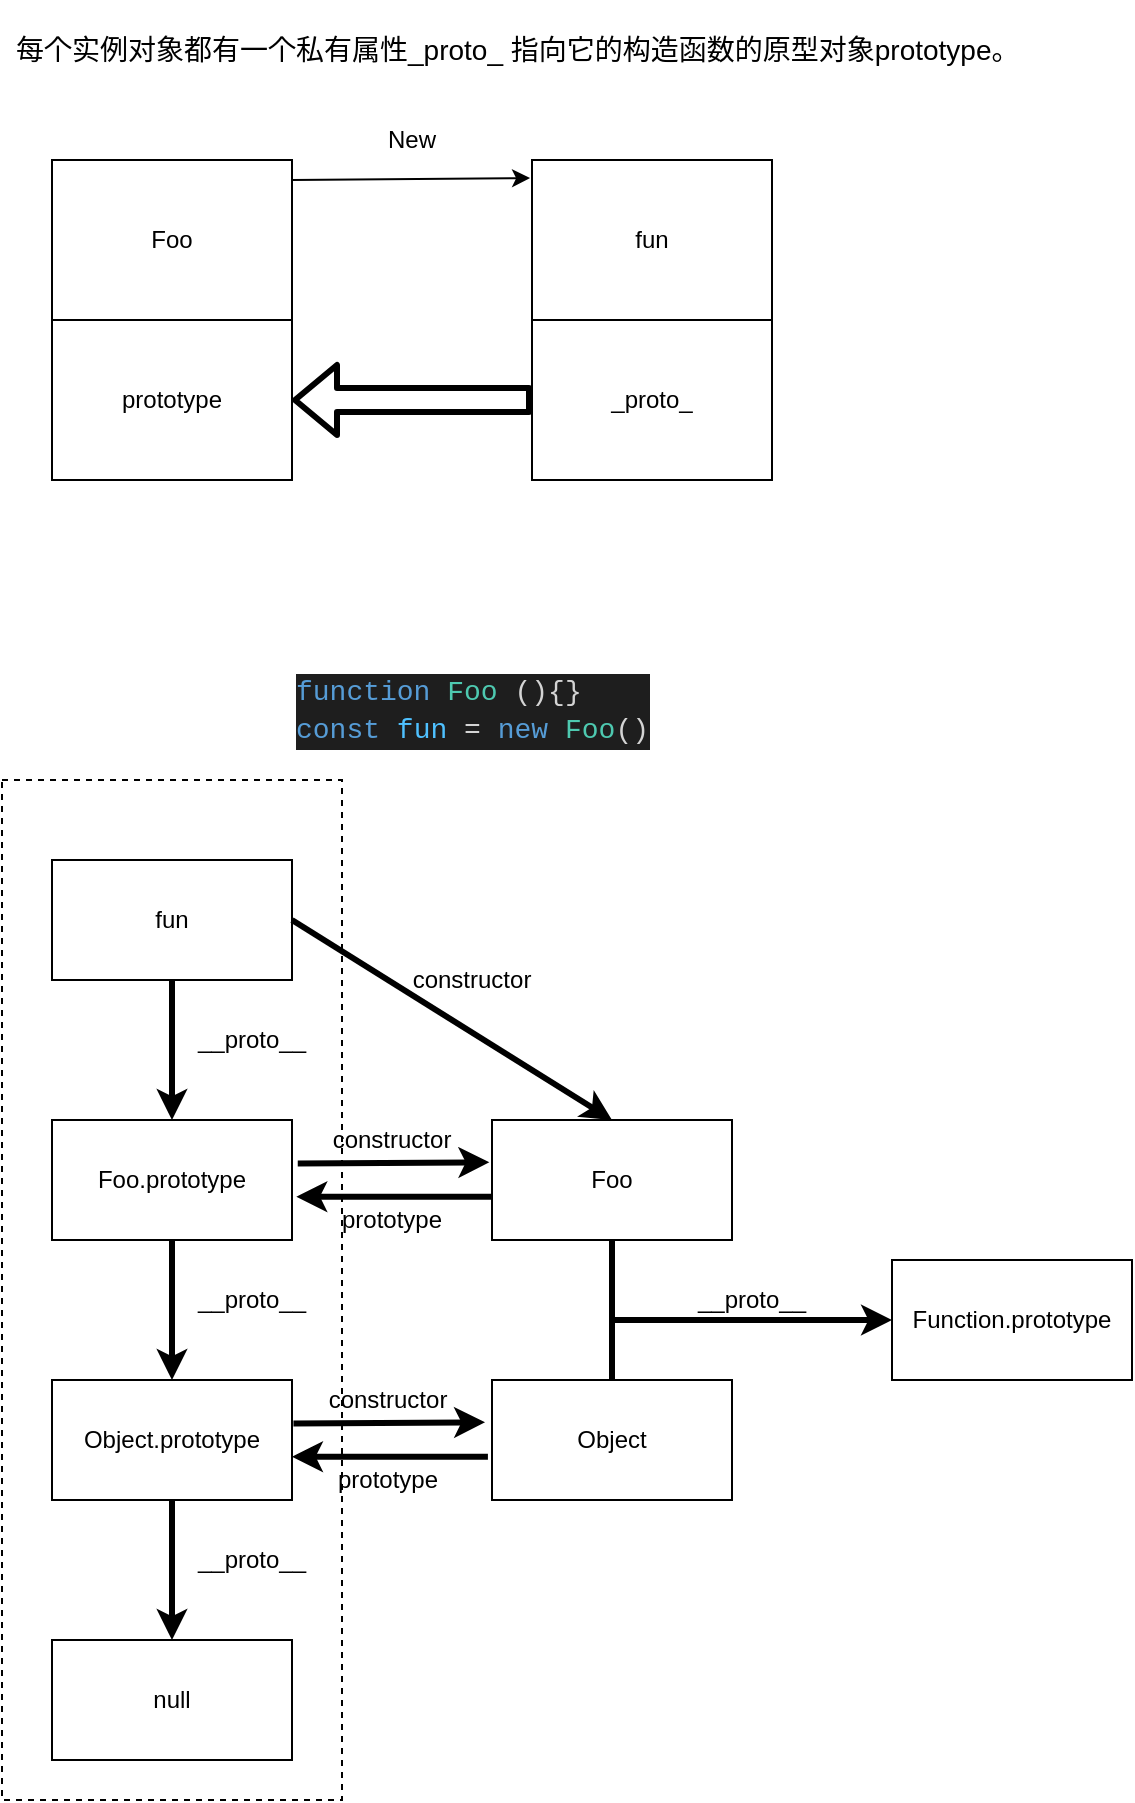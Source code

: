 <mxfile version="15.0.3" type="github">
  <diagram id="AToCV-rdvxsU_KGPUyNA" name="Page-1">
    <mxGraphModel dx="1087" dy="507" grid="1" gridSize="10" guides="1" tooltips="1" connect="1" arrows="1" fold="1" page="1" pageScale="1" pageWidth="827" pageHeight="1169" math="0" shadow="0">
      <root>
        <mxCell id="0" />
        <mxCell id="1" parent="0" />
        <mxCell id="P7jtlUwtIv9MQmYJ9Uit-46" value="" style="rounded=0;whiteSpace=wrap;html=1;align=left;dashed=1;" vertex="1" parent="1">
          <mxGeometry x="95" y="470" width="170" height="510" as="geometry" />
        </mxCell>
        <mxCell id="P7jtlUwtIv9MQmYJ9Uit-3" value="prototype" style="rounded=0;whiteSpace=wrap;html=1;" vertex="1" parent="1">
          <mxGeometry x="120" y="240" width="120" height="80" as="geometry" />
        </mxCell>
        <mxCell id="P7jtlUwtIv9MQmYJ9Uit-4" value="Foo" style="rounded=0;whiteSpace=wrap;html=1;" vertex="1" parent="1">
          <mxGeometry x="120" y="160" width="120" height="80" as="geometry" />
        </mxCell>
        <mxCell id="P7jtlUwtIv9MQmYJ9Uit-5" value="" style="endArrow=classic;html=1;entryX=-0.008;entryY=0.113;entryDx=0;entryDy=0;entryPerimeter=0;" edge="1" parent="1" target="P7jtlUwtIv9MQmYJ9Uit-8">
          <mxGeometry width="50" height="50" relative="1" as="geometry">
            <mxPoint x="240" y="170" as="sourcePoint" />
            <mxPoint x="320" y="170" as="targetPoint" />
          </mxGeometry>
        </mxCell>
        <mxCell id="P7jtlUwtIv9MQmYJ9Uit-7" value="New" style="text;html=1;strokeColor=none;fillColor=none;align=center;verticalAlign=middle;whiteSpace=wrap;rounded=0;" vertex="1" parent="1">
          <mxGeometry x="280" y="140" width="40" height="20" as="geometry" />
        </mxCell>
        <mxCell id="P7jtlUwtIv9MQmYJ9Uit-8" value="fun" style="rounded=0;whiteSpace=wrap;html=1;" vertex="1" parent="1">
          <mxGeometry x="360" y="160" width="120" height="80" as="geometry" />
        </mxCell>
        <mxCell id="P7jtlUwtIv9MQmYJ9Uit-9" value="_proto_" style="rounded=0;whiteSpace=wrap;html=1;" vertex="1" parent="1">
          <mxGeometry x="360" y="240" width="120" height="80" as="geometry" />
        </mxCell>
        <mxCell id="P7jtlUwtIv9MQmYJ9Uit-12" value="&lt;font style=&quot;font-size: 14px&quot;&gt;每个实例对象都有一个私有属性_proto_ 指向它的构造函数的原型对象prototype。&lt;/font&gt;" style="text;html=1;strokeColor=none;fillColor=none;align=left;verticalAlign=middle;whiteSpace=wrap;rounded=0;" vertex="1" parent="1">
          <mxGeometry x="100" y="80" width="510" height="50" as="geometry" />
        </mxCell>
        <mxCell id="P7jtlUwtIv9MQmYJ9Uit-14" value="" style="shape=flexArrow;endArrow=classic;html=1;strokeWidth=3;exitX=0;exitY=0.5;exitDx=0;exitDy=0;entryX=1;entryY=0.5;entryDx=0;entryDy=0;" edge="1" parent="1" source="P7jtlUwtIv9MQmYJ9Uit-9" target="P7jtlUwtIv9MQmYJ9Uit-3">
          <mxGeometry width="50" height="50" relative="1" as="geometry">
            <mxPoint x="390" y="270" as="sourcePoint" />
            <mxPoint x="440" y="220" as="targetPoint" />
          </mxGeometry>
        </mxCell>
        <mxCell id="P7jtlUwtIv9MQmYJ9Uit-15" value="&lt;div style=&quot;color: rgb(212 , 212 , 212) ; background-color: rgb(30 , 30 , 30) ; font-family: &amp;#34;consolas&amp;#34; , &amp;#34;courier new&amp;#34; , monospace ; font-size: 14px ; line-height: 19px&quot;&gt;&lt;div&gt;&lt;span style=&quot;color: #569cd6&quot;&gt;function&lt;/span&gt;&amp;nbsp;&lt;span style=&quot;color: #4ec9b0&quot;&gt;Foo&lt;/span&gt;&amp;nbsp;(){}&lt;/div&gt;&lt;div&gt;&lt;span style=&quot;color: #569cd6&quot;&gt;const&lt;/span&gt;&amp;nbsp;&lt;span style=&quot;color: #4fc1ff&quot;&gt;fun&lt;/span&gt;&amp;nbsp;=&amp;nbsp;&lt;span style=&quot;color: #569cd6&quot;&gt;new&lt;/span&gt;&amp;nbsp;&lt;span style=&quot;color: #4ec9b0&quot;&gt;Foo&lt;/span&gt;()&lt;/div&gt;&lt;/div&gt;" style="text;html=1;strokeColor=none;fillColor=none;align=left;verticalAlign=middle;whiteSpace=wrap;rounded=0;" vertex="1" parent="1">
          <mxGeometry x="240" y="410" width="170" height="50" as="geometry" />
        </mxCell>
        <mxCell id="P7jtlUwtIv9MQmYJ9Uit-18" style="edgeStyle=orthogonalEdgeStyle;rounded=0;orthogonalLoop=1;jettySize=auto;html=1;entryX=0.5;entryY=0;entryDx=0;entryDy=0;strokeWidth=3;" edge="1" parent="1" source="P7jtlUwtIv9MQmYJ9Uit-16" target="P7jtlUwtIv9MQmYJ9Uit-17">
          <mxGeometry relative="1" as="geometry" />
        </mxCell>
        <mxCell id="P7jtlUwtIv9MQmYJ9Uit-16" value="fun" style="rounded=0;whiteSpace=wrap;html=1;align=center;" vertex="1" parent="1">
          <mxGeometry x="120" y="510" width="120" height="60" as="geometry" />
        </mxCell>
        <mxCell id="P7jtlUwtIv9MQmYJ9Uit-21" style="edgeStyle=orthogonalEdgeStyle;rounded=0;orthogonalLoop=1;jettySize=auto;html=1;entryX=0.5;entryY=0;entryDx=0;entryDy=0;strokeWidth=3;" edge="1" parent="1" source="P7jtlUwtIv9MQmYJ9Uit-17" target="P7jtlUwtIv9MQmYJ9Uit-20">
          <mxGeometry relative="1" as="geometry" />
        </mxCell>
        <mxCell id="P7jtlUwtIv9MQmYJ9Uit-17" value="Foo.prototype" style="rounded=0;whiteSpace=wrap;html=1;align=center;" vertex="1" parent="1">
          <mxGeometry x="120" y="640" width="120" height="60" as="geometry" />
        </mxCell>
        <mxCell id="P7jtlUwtIv9MQmYJ9Uit-19" value="__proto__" style="text;html=1;strokeColor=none;fillColor=none;align=center;verticalAlign=middle;whiteSpace=wrap;rounded=0;" vertex="1" parent="1">
          <mxGeometry x="200" y="590" width="40" height="20" as="geometry" />
        </mxCell>
        <mxCell id="P7jtlUwtIv9MQmYJ9Uit-24" style="edgeStyle=orthogonalEdgeStyle;rounded=0;orthogonalLoop=1;jettySize=auto;html=1;strokeWidth=3;" edge="1" parent="1" source="P7jtlUwtIv9MQmYJ9Uit-20" target="P7jtlUwtIv9MQmYJ9Uit-23">
          <mxGeometry relative="1" as="geometry" />
        </mxCell>
        <mxCell id="P7jtlUwtIv9MQmYJ9Uit-20" value="Object.prototype" style="rounded=0;whiteSpace=wrap;html=1;align=center;" vertex="1" parent="1">
          <mxGeometry x="120" y="770" width="120" height="60" as="geometry" />
        </mxCell>
        <mxCell id="P7jtlUwtIv9MQmYJ9Uit-22" value="__proto__" style="text;html=1;strokeColor=none;fillColor=none;align=center;verticalAlign=middle;whiteSpace=wrap;rounded=0;" vertex="1" parent="1">
          <mxGeometry x="200" y="720" width="40" height="20" as="geometry" />
        </mxCell>
        <mxCell id="P7jtlUwtIv9MQmYJ9Uit-23" value="null" style="rounded=0;whiteSpace=wrap;html=1;align=center;" vertex="1" parent="1">
          <mxGeometry x="120" y="900" width="120" height="60" as="geometry" />
        </mxCell>
        <mxCell id="P7jtlUwtIv9MQmYJ9Uit-25" value="__proto__" style="text;html=1;strokeColor=none;fillColor=none;align=center;verticalAlign=middle;whiteSpace=wrap;rounded=0;" vertex="1" parent="1">
          <mxGeometry x="200" y="850" width="40" height="20" as="geometry" />
        </mxCell>
        <mxCell id="P7jtlUwtIv9MQmYJ9Uit-26" value="Foo" style="rounded=0;whiteSpace=wrap;html=1;align=center;" vertex="1" parent="1">
          <mxGeometry x="340" y="640" width="120" height="60" as="geometry" />
        </mxCell>
        <mxCell id="P7jtlUwtIv9MQmYJ9Uit-29" value="" style="endArrow=classic;html=1;strokeWidth=3;exitX=1.024;exitY=0.363;exitDx=0;exitDy=0;entryX=-0.011;entryY=0.352;entryDx=0;entryDy=0;entryPerimeter=0;exitPerimeter=0;" edge="1" parent="1" source="P7jtlUwtIv9MQmYJ9Uit-17" target="P7jtlUwtIv9MQmYJ9Uit-26">
          <mxGeometry width="50" height="50" relative="1" as="geometry">
            <mxPoint x="390" y="720" as="sourcePoint" />
            <mxPoint x="440" y="670" as="targetPoint" />
          </mxGeometry>
        </mxCell>
        <mxCell id="P7jtlUwtIv9MQmYJ9Uit-30" value="" style="endArrow=classic;html=1;strokeWidth=3;entryX=1.018;entryY=0.639;entryDx=0;entryDy=0;exitX=0.001;exitY=0.639;exitDx=0;exitDy=0;entryPerimeter=0;exitPerimeter=0;" edge="1" parent="1" source="P7jtlUwtIv9MQmYJ9Uit-26" target="P7jtlUwtIv9MQmYJ9Uit-17">
          <mxGeometry width="50" height="50" relative="1" as="geometry">
            <mxPoint x="390" y="720" as="sourcePoint" />
            <mxPoint x="440" y="670" as="targetPoint" />
          </mxGeometry>
        </mxCell>
        <mxCell id="P7jtlUwtIv9MQmYJ9Uit-31" value="constructor" style="text;html=1;strokeColor=none;fillColor=none;align=center;verticalAlign=middle;whiteSpace=wrap;rounded=0;" vertex="1" parent="1">
          <mxGeometry x="270" y="640" width="40" height="20" as="geometry" />
        </mxCell>
        <mxCell id="P7jtlUwtIv9MQmYJ9Uit-32" value="prototype" style="text;html=1;strokeColor=none;fillColor=none;align=center;verticalAlign=middle;whiteSpace=wrap;rounded=0;" vertex="1" parent="1">
          <mxGeometry x="270" y="680" width="40" height="20" as="geometry" />
        </mxCell>
        <mxCell id="P7jtlUwtIv9MQmYJ9Uit-33" value="Object" style="rounded=0;whiteSpace=wrap;html=1;align=center;" vertex="1" parent="1">
          <mxGeometry x="340" y="770" width="120" height="60" as="geometry" />
        </mxCell>
        <mxCell id="P7jtlUwtIv9MQmYJ9Uit-36" value="" style="endArrow=classic;html=1;strokeWidth=3;exitX=1.024;exitY=0.363;exitDx=0;exitDy=0;entryX=-0.011;entryY=0.352;entryDx=0;entryDy=0;entryPerimeter=0;exitPerimeter=0;" edge="1" parent="1">
          <mxGeometry width="50" height="50" relative="1" as="geometry">
            <mxPoint x="240.72" y="791.78" as="sourcePoint" />
            <mxPoint x="336.52" y="791.12" as="targetPoint" />
          </mxGeometry>
        </mxCell>
        <mxCell id="P7jtlUwtIv9MQmYJ9Uit-37" value="" style="endArrow=classic;html=1;strokeWidth=3;entryX=1.018;entryY=0.639;entryDx=0;entryDy=0;exitX=0.001;exitY=0.639;exitDx=0;exitDy=0;entryPerimeter=0;exitPerimeter=0;" edge="1" parent="1">
          <mxGeometry width="50" height="50" relative="1" as="geometry">
            <mxPoint x="337.96" y="808.34" as="sourcePoint" />
            <mxPoint x="240.0" y="808.34" as="targetPoint" />
          </mxGeometry>
        </mxCell>
        <mxCell id="P7jtlUwtIv9MQmYJ9Uit-38" value="constructor" style="text;html=1;strokeColor=none;fillColor=none;align=center;verticalAlign=middle;whiteSpace=wrap;rounded=0;" vertex="1" parent="1">
          <mxGeometry x="267.84" y="770" width="40" height="20" as="geometry" />
        </mxCell>
        <mxCell id="P7jtlUwtIv9MQmYJ9Uit-39" value="prototype" style="text;html=1;strokeColor=none;fillColor=none;align=center;verticalAlign=middle;whiteSpace=wrap;rounded=0;" vertex="1" parent="1">
          <mxGeometry x="267.84" y="810" width="40" height="20" as="geometry" />
        </mxCell>
        <mxCell id="P7jtlUwtIv9MQmYJ9Uit-40" value="" style="endArrow=classic;html=1;strokeWidth=3;exitX=1;exitY=0.5;exitDx=0;exitDy=0;" edge="1" parent="1" source="P7jtlUwtIv9MQmYJ9Uit-16">
          <mxGeometry width="50" height="50" relative="1" as="geometry">
            <mxPoint x="350" y="690" as="sourcePoint" />
            <mxPoint x="400" y="640" as="targetPoint" />
          </mxGeometry>
        </mxCell>
        <mxCell id="P7jtlUwtIv9MQmYJ9Uit-41" value="constructor" style="text;html=1;strokeColor=none;fillColor=none;align=center;verticalAlign=middle;whiteSpace=wrap;rounded=0;" vertex="1" parent="1">
          <mxGeometry x="310" y="560" width="40" height="20" as="geometry" />
        </mxCell>
        <mxCell id="P7jtlUwtIv9MQmYJ9Uit-42" value="" style="endArrow=none;html=1;strokeWidth=3;entryX=0.5;entryY=1;entryDx=0;entryDy=0;exitX=0.5;exitY=0;exitDx=0;exitDy=0;" edge="1" parent="1" source="P7jtlUwtIv9MQmYJ9Uit-33" target="P7jtlUwtIv9MQmYJ9Uit-26">
          <mxGeometry width="50" height="50" relative="1" as="geometry">
            <mxPoint x="350" y="770" as="sourcePoint" />
            <mxPoint x="400" y="720" as="targetPoint" />
          </mxGeometry>
        </mxCell>
        <mxCell id="P7jtlUwtIv9MQmYJ9Uit-43" value="" style="endArrow=classic;html=1;strokeWidth=3;" edge="1" parent="1">
          <mxGeometry width="50" height="50" relative="1" as="geometry">
            <mxPoint x="400" y="740" as="sourcePoint" />
            <mxPoint x="540" y="740" as="targetPoint" />
          </mxGeometry>
        </mxCell>
        <mxCell id="P7jtlUwtIv9MQmYJ9Uit-44" value="Function.prototype" style="rounded=0;whiteSpace=wrap;html=1;align=center;" vertex="1" parent="1">
          <mxGeometry x="540" y="710" width="120" height="60" as="geometry" />
        </mxCell>
        <mxCell id="P7jtlUwtIv9MQmYJ9Uit-45" value="__proto__" style="text;html=1;strokeColor=none;fillColor=none;align=center;verticalAlign=middle;whiteSpace=wrap;rounded=0;" vertex="1" parent="1">
          <mxGeometry x="450" y="720" width="40" height="20" as="geometry" />
        </mxCell>
      </root>
    </mxGraphModel>
  </diagram>
</mxfile>
